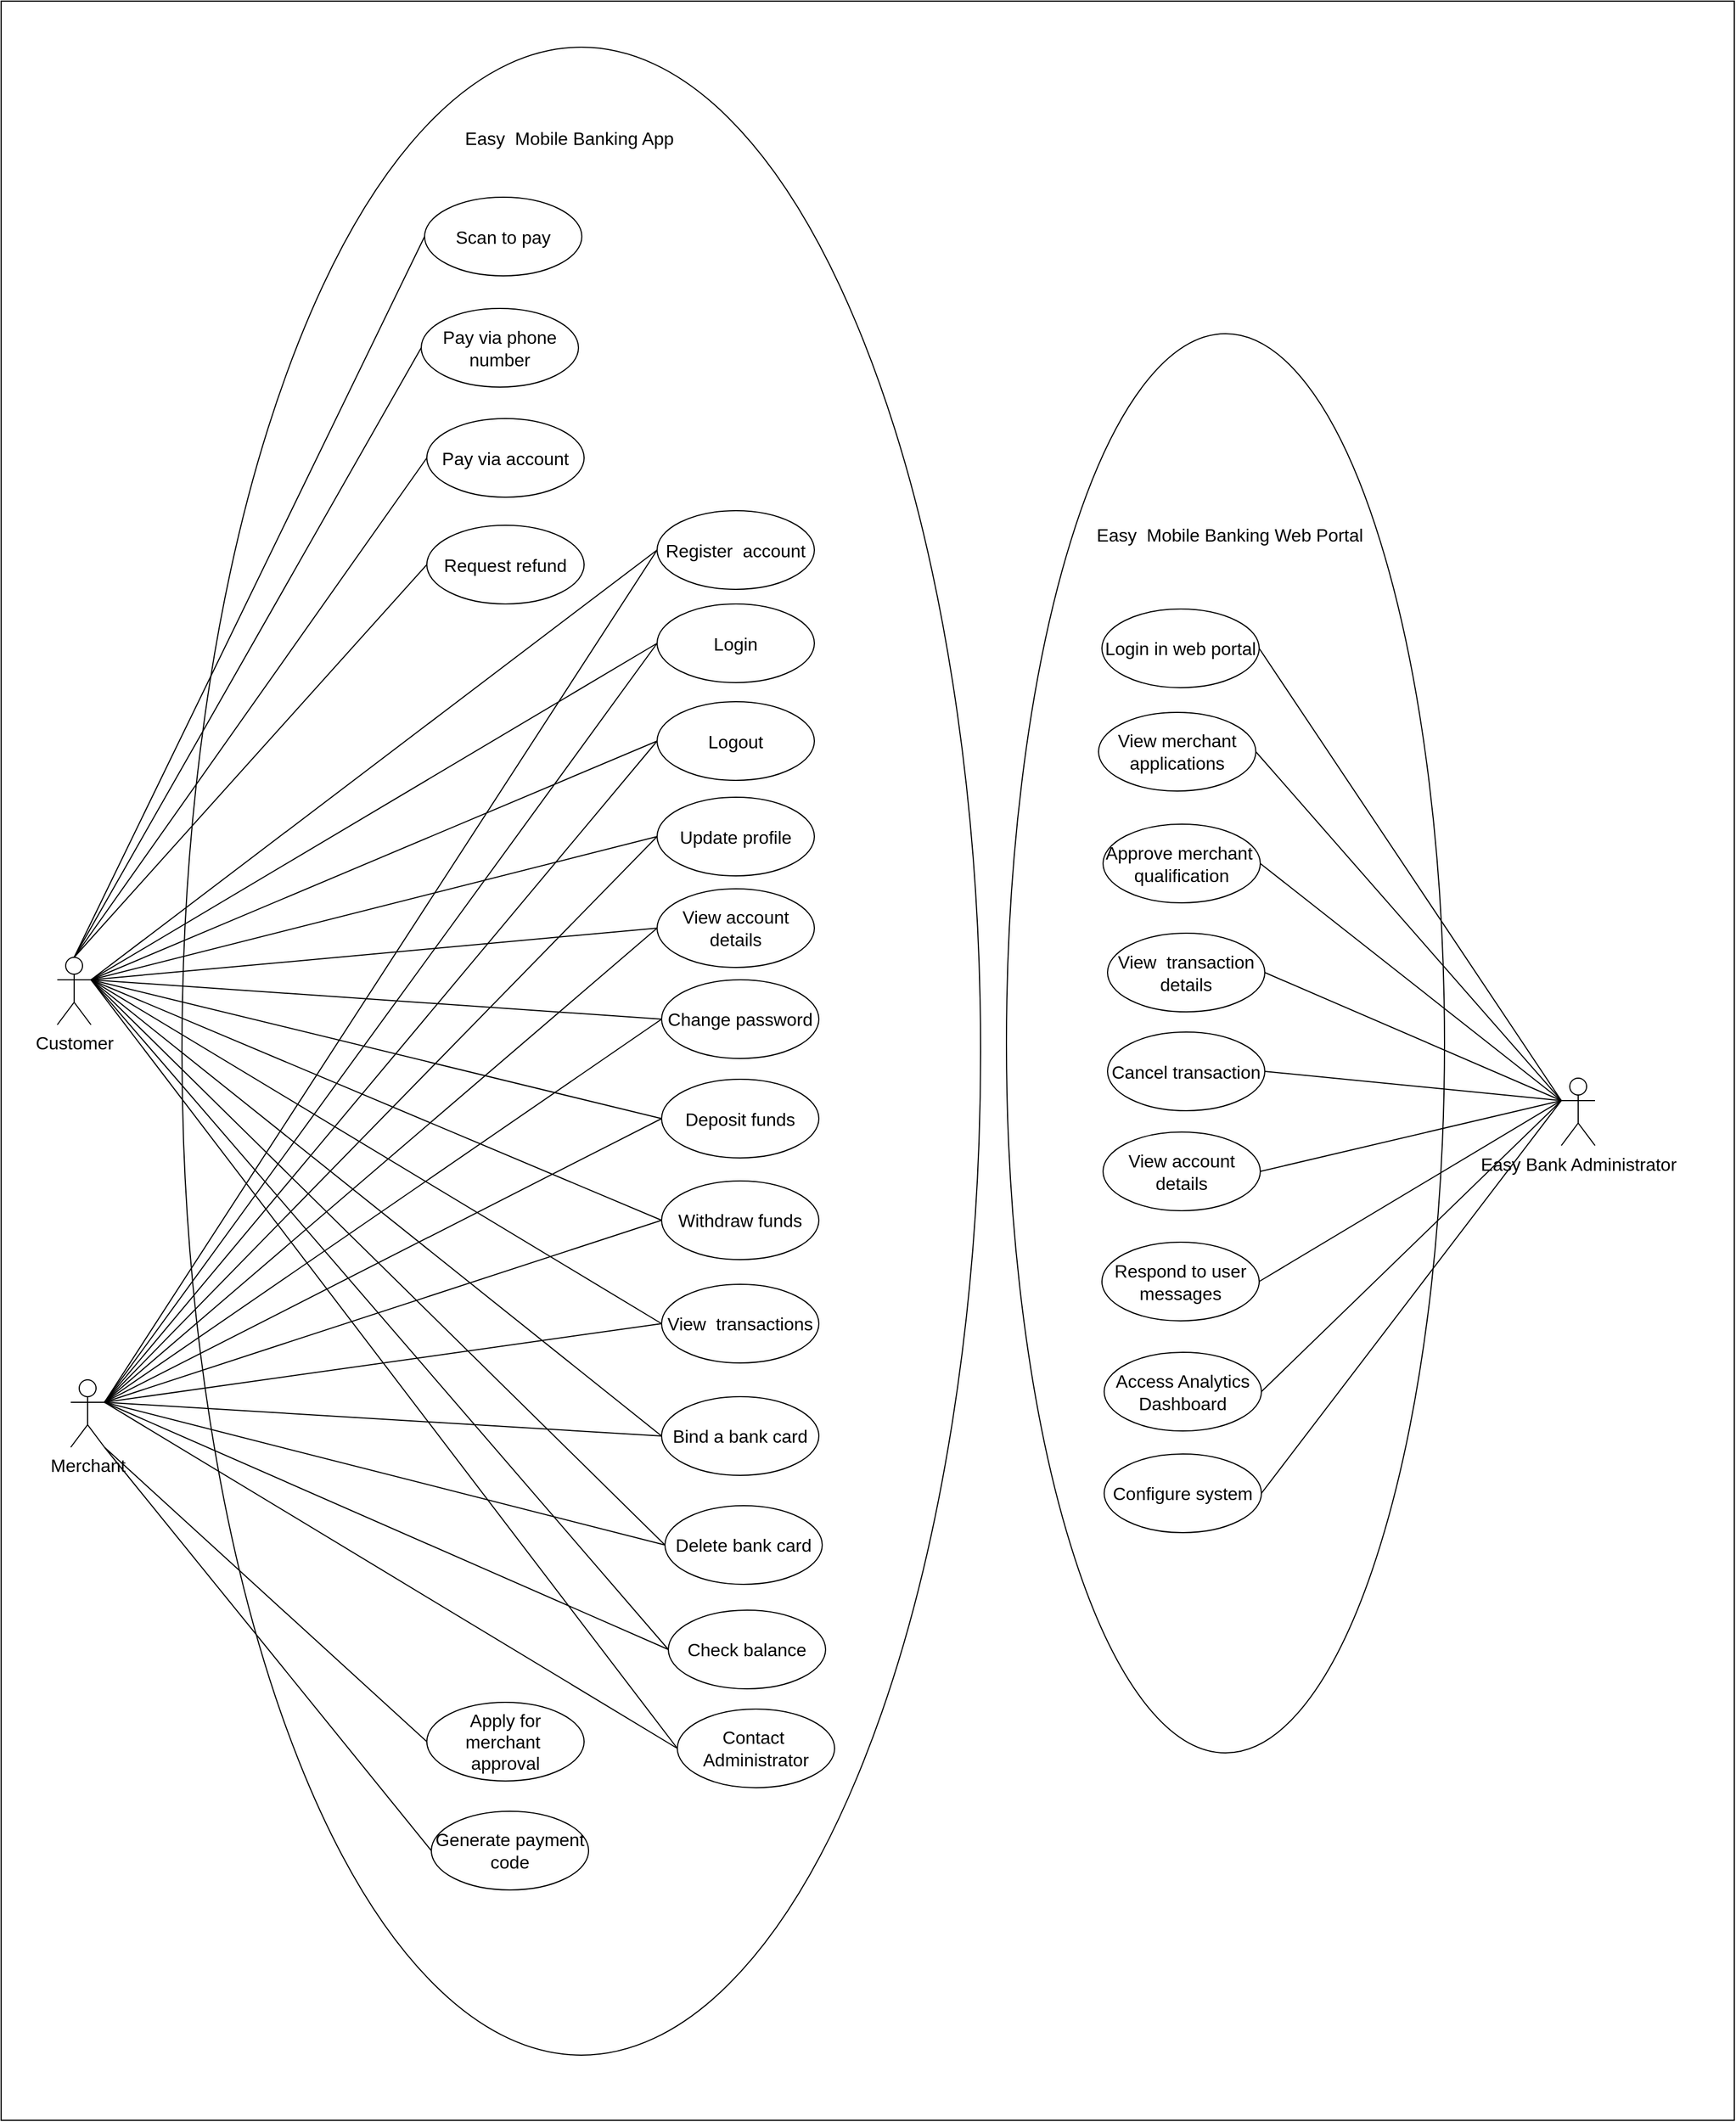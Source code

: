 <mxfile version="22.1.5" type="github">
  <diagram name="第 1 页" id="PlmpWAG4g_E5hHEfSpob">
    <mxGraphModel dx="3691" dy="2302" grid="1" gridSize="10" guides="1" tooltips="1" connect="1" arrows="1" fold="1" page="1" pageScale="1" pageWidth="827" pageHeight="1169" math="0" shadow="0">
      <root>
        <mxCell id="0" />
        <mxCell id="1" parent="0" />
        <mxCell id="mj8mx3WOxHfb9-nR4hlp-1" value="" style="rounded=0;whiteSpace=wrap;html=1;" vertex="1" parent="1">
          <mxGeometry x="-913" y="-574" width="1543" height="1886" as="geometry" />
        </mxCell>
        <mxCell id="mj8mx3WOxHfb9-nR4hlp-2" value="" style="ellipse;whiteSpace=wrap;html=1;fontSize=16;" vertex="1" parent="1">
          <mxGeometry x="-18" y="-278" width="390" height="1263" as="geometry" />
        </mxCell>
        <mxCell id="mj8mx3WOxHfb9-nR4hlp-3" value="" style="ellipse;whiteSpace=wrap;html=1;fontSize=16;" vertex="1" parent="1">
          <mxGeometry x="-752" y="-533" width="711" height="1787" as="geometry" />
        </mxCell>
        <mxCell id="mj8mx3WOxHfb9-nR4hlp-4" style="edgeStyle=none;shape=connector;curved=1;rounded=0;orthogonalLoop=1;jettySize=auto;html=1;exitX=0.5;exitY=0;exitDx=0;exitDy=0;exitPerimeter=0;entryX=0;entryY=0.5;entryDx=0;entryDy=0;labelBackgroundColor=default;strokeColor=default;align=center;verticalAlign=middle;fontFamily=Helvetica;fontSize=12;fontColor=default;endArrow=none;endFill=0;startSize=8;endSize=8;" edge="1" parent="1" source="mj8mx3WOxHfb9-nR4hlp-20" target="mj8mx3WOxHfb9-nR4hlp-55">
          <mxGeometry relative="1" as="geometry" />
        </mxCell>
        <mxCell id="mj8mx3WOxHfb9-nR4hlp-5" style="edgeStyle=none;shape=connector;curved=1;rounded=0;orthogonalLoop=1;jettySize=auto;html=1;exitX=0.5;exitY=0;exitDx=0;exitDy=0;exitPerimeter=0;entryX=0;entryY=0.5;entryDx=0;entryDy=0;labelBackgroundColor=default;strokeColor=default;align=center;verticalAlign=middle;fontFamily=Helvetica;fontSize=12;fontColor=default;endArrow=none;endFill=0;startSize=8;endSize=8;" edge="1" parent="1" source="mj8mx3WOxHfb9-nR4hlp-20" target="mj8mx3WOxHfb9-nR4hlp-58">
          <mxGeometry relative="1" as="geometry" />
        </mxCell>
        <mxCell id="mj8mx3WOxHfb9-nR4hlp-6" style="edgeStyle=none;shape=connector;curved=1;rounded=0;orthogonalLoop=1;jettySize=auto;html=1;exitX=0.5;exitY=0;exitDx=0;exitDy=0;exitPerimeter=0;entryX=0;entryY=0.5;entryDx=0;entryDy=0;labelBackgroundColor=default;strokeColor=default;align=center;verticalAlign=middle;fontFamily=Helvetica;fontSize=12;fontColor=default;endArrow=none;endFill=0;startSize=8;endSize=8;" edge="1" parent="1" source="mj8mx3WOxHfb9-nR4hlp-20" target="mj8mx3WOxHfb9-nR4hlp-62">
          <mxGeometry relative="1" as="geometry" />
        </mxCell>
        <mxCell id="mj8mx3WOxHfb9-nR4hlp-7" style="edgeStyle=none;shape=connector;curved=1;rounded=0;orthogonalLoop=1;jettySize=auto;html=1;exitX=1;exitY=0.333;exitDx=0;exitDy=0;exitPerimeter=0;entryX=0;entryY=0.5;entryDx=0;entryDy=0;labelBackgroundColor=default;strokeColor=default;align=center;verticalAlign=middle;fontFamily=Helvetica;fontSize=12;fontColor=default;endArrow=none;endFill=0;startSize=8;endSize=8;" edge="1" parent="1" source="mj8mx3WOxHfb9-nR4hlp-20" target="mj8mx3WOxHfb9-nR4hlp-46">
          <mxGeometry relative="1" as="geometry" />
        </mxCell>
        <mxCell id="mj8mx3WOxHfb9-nR4hlp-8" style="edgeStyle=none;shape=connector;curved=1;rounded=0;orthogonalLoop=1;jettySize=auto;html=1;exitX=1;exitY=0.333;exitDx=0;exitDy=0;exitPerimeter=0;entryX=0;entryY=0.5;entryDx=0;entryDy=0;labelBackgroundColor=default;strokeColor=default;align=center;verticalAlign=middle;fontFamily=Helvetica;fontSize=12;fontColor=default;endArrow=none;endFill=0;startSize=8;endSize=8;" edge="1" parent="1" source="mj8mx3WOxHfb9-nR4hlp-20" target="mj8mx3WOxHfb9-nR4hlp-47">
          <mxGeometry relative="1" as="geometry" />
        </mxCell>
        <mxCell id="mj8mx3WOxHfb9-nR4hlp-9" style="edgeStyle=none;shape=connector;curved=1;rounded=0;orthogonalLoop=1;jettySize=auto;html=1;exitX=1;exitY=0.333;exitDx=0;exitDy=0;exitPerimeter=0;entryX=0;entryY=0.5;entryDx=0;entryDy=0;labelBackgroundColor=default;strokeColor=default;align=center;verticalAlign=middle;fontFamily=Helvetica;fontSize=12;fontColor=default;endArrow=none;endFill=0;startSize=8;endSize=8;" edge="1" parent="1" source="mj8mx3WOxHfb9-nR4hlp-20" target="mj8mx3WOxHfb9-nR4hlp-48">
          <mxGeometry relative="1" as="geometry" />
        </mxCell>
        <mxCell id="mj8mx3WOxHfb9-nR4hlp-10" style="edgeStyle=none;shape=connector;curved=1;rounded=0;orthogonalLoop=1;jettySize=auto;html=1;exitX=1;exitY=0.333;exitDx=0;exitDy=0;exitPerimeter=0;entryX=0;entryY=0.5;entryDx=0;entryDy=0;labelBackgroundColor=default;strokeColor=default;align=center;verticalAlign=middle;fontFamily=Helvetica;fontSize=12;fontColor=default;endArrow=none;endFill=0;startSize=8;endSize=8;" edge="1" parent="1" source="mj8mx3WOxHfb9-nR4hlp-20" target="mj8mx3WOxHfb9-nR4hlp-49">
          <mxGeometry relative="1" as="geometry" />
        </mxCell>
        <mxCell id="mj8mx3WOxHfb9-nR4hlp-11" style="edgeStyle=none;shape=connector;curved=1;rounded=0;orthogonalLoop=1;jettySize=auto;html=1;exitX=1;exitY=0.333;exitDx=0;exitDy=0;exitPerimeter=0;entryX=0;entryY=0.5;entryDx=0;entryDy=0;labelBackgroundColor=default;strokeColor=default;align=center;verticalAlign=middle;fontFamily=Helvetica;fontSize=12;fontColor=default;endArrow=none;endFill=0;startSize=8;endSize=8;" edge="1" parent="1" source="mj8mx3WOxHfb9-nR4hlp-20" target="mj8mx3WOxHfb9-nR4hlp-50">
          <mxGeometry relative="1" as="geometry" />
        </mxCell>
        <mxCell id="mj8mx3WOxHfb9-nR4hlp-12" style="edgeStyle=none;shape=connector;curved=1;rounded=0;orthogonalLoop=1;jettySize=auto;html=1;exitX=1;exitY=0.333;exitDx=0;exitDy=0;exitPerimeter=0;entryX=0;entryY=0.5;entryDx=0;entryDy=0;labelBackgroundColor=default;strokeColor=default;align=center;verticalAlign=middle;fontFamily=Helvetica;fontSize=12;fontColor=default;endArrow=none;endFill=0;startSize=8;endSize=8;" edge="1" parent="1" source="mj8mx3WOxHfb9-nR4hlp-20" target="mj8mx3WOxHfb9-nR4hlp-51">
          <mxGeometry relative="1" as="geometry" />
        </mxCell>
        <mxCell id="mj8mx3WOxHfb9-nR4hlp-13" style="edgeStyle=none;shape=connector;curved=1;rounded=0;orthogonalLoop=1;jettySize=auto;html=1;exitX=1;exitY=0.333;exitDx=0;exitDy=0;exitPerimeter=0;entryX=0;entryY=0.5;entryDx=0;entryDy=0;labelBackgroundColor=default;strokeColor=default;align=center;verticalAlign=middle;fontFamily=Helvetica;fontSize=12;fontColor=default;endArrow=none;endFill=0;startSize=8;endSize=8;" edge="1" parent="1" source="mj8mx3WOxHfb9-nR4hlp-20" target="mj8mx3WOxHfb9-nR4hlp-52">
          <mxGeometry relative="1" as="geometry" />
        </mxCell>
        <mxCell id="mj8mx3WOxHfb9-nR4hlp-14" style="edgeStyle=none;shape=connector;curved=1;rounded=0;orthogonalLoop=1;jettySize=auto;html=1;exitX=1;exitY=0.333;exitDx=0;exitDy=0;exitPerimeter=0;entryX=0;entryY=0.5;entryDx=0;entryDy=0;labelBackgroundColor=default;strokeColor=default;align=center;verticalAlign=middle;fontFamily=Helvetica;fontSize=12;fontColor=default;endArrow=none;endFill=0;startSize=8;endSize=8;" edge="1" parent="1" source="mj8mx3WOxHfb9-nR4hlp-20" target="mj8mx3WOxHfb9-nR4hlp-53">
          <mxGeometry relative="1" as="geometry" />
        </mxCell>
        <mxCell id="mj8mx3WOxHfb9-nR4hlp-15" style="edgeStyle=none;shape=connector;curved=1;rounded=0;orthogonalLoop=1;jettySize=auto;html=1;exitX=1;exitY=0.333;exitDx=0;exitDy=0;exitPerimeter=0;entryX=0;entryY=0.5;entryDx=0;entryDy=0;labelBackgroundColor=default;strokeColor=default;align=center;verticalAlign=middle;fontFamily=Helvetica;fontSize=12;fontColor=default;endArrow=none;endFill=0;startSize=8;endSize=8;" edge="1" parent="1" source="mj8mx3WOxHfb9-nR4hlp-20" target="mj8mx3WOxHfb9-nR4hlp-60">
          <mxGeometry relative="1" as="geometry" />
        </mxCell>
        <mxCell id="mj8mx3WOxHfb9-nR4hlp-16" style="edgeStyle=none;shape=connector;curved=1;rounded=0;orthogonalLoop=1;jettySize=auto;html=1;exitX=1;exitY=0.333;exitDx=0;exitDy=0;exitPerimeter=0;entryX=0;entryY=0.5;entryDx=0;entryDy=0;labelBackgroundColor=default;strokeColor=default;align=center;verticalAlign=middle;fontFamily=Helvetica;fontSize=12;fontColor=default;endArrow=none;endFill=0;startSize=8;endSize=8;" edge="1" parent="1" source="mj8mx3WOxHfb9-nR4hlp-20" target="mj8mx3WOxHfb9-nR4hlp-61">
          <mxGeometry relative="1" as="geometry" />
        </mxCell>
        <mxCell id="mj8mx3WOxHfb9-nR4hlp-17" style="edgeStyle=none;shape=connector;curved=1;rounded=0;orthogonalLoop=1;jettySize=auto;html=1;exitX=1;exitY=0.333;exitDx=0;exitDy=0;exitPerimeter=0;entryX=0;entryY=0.5;entryDx=0;entryDy=0;labelBackgroundColor=default;strokeColor=default;align=center;verticalAlign=middle;fontFamily=Helvetica;fontSize=12;fontColor=default;endArrow=none;endFill=0;startSize=8;endSize=8;" edge="1" parent="1" source="mj8mx3WOxHfb9-nR4hlp-20" target="mj8mx3WOxHfb9-nR4hlp-64">
          <mxGeometry relative="1" as="geometry" />
        </mxCell>
        <mxCell id="mj8mx3WOxHfb9-nR4hlp-18" style="rounded=0;orthogonalLoop=1;jettySize=auto;html=1;exitX=1;exitY=0.333;exitDx=0;exitDy=0;exitPerimeter=0;entryX=0;entryY=0.5;entryDx=0;entryDy=0;endArrow=none;endFill=0;" edge="1" parent="1" source="mj8mx3WOxHfb9-nR4hlp-20" target="mj8mx3WOxHfb9-nR4hlp-73">
          <mxGeometry relative="1" as="geometry" />
        </mxCell>
        <mxCell id="mj8mx3WOxHfb9-nR4hlp-19" style="edgeStyle=none;shape=connector;curved=1;rounded=0;orthogonalLoop=1;jettySize=auto;html=1;exitX=1;exitY=0.333;exitDx=0;exitDy=0;exitPerimeter=0;entryX=0;entryY=0.5;entryDx=0;entryDy=0;labelBackgroundColor=default;strokeColor=default;align=center;verticalAlign=middle;fontFamily=Helvetica;fontSize=12;fontColor=default;endArrow=none;endFill=0;startSize=8;endSize=8;" edge="1" parent="1" source="mj8mx3WOxHfb9-nR4hlp-20" target="mj8mx3WOxHfb9-nR4hlp-77">
          <mxGeometry relative="1" as="geometry" />
        </mxCell>
        <mxCell id="mj8mx3WOxHfb9-nR4hlp-20" value="Customer" style="shape=umlActor;verticalLabelPosition=bottom;verticalAlign=top;html=1;fontSize=16;" vertex="1" parent="1">
          <mxGeometry x="-863" y="277" width="30" height="60" as="geometry" />
        </mxCell>
        <mxCell id="mj8mx3WOxHfb9-nR4hlp-21" style="edgeStyle=none;shape=connector;curved=1;rounded=0;orthogonalLoop=1;jettySize=auto;html=1;exitX=1;exitY=0.333;exitDx=0;exitDy=0;exitPerimeter=0;entryX=0;entryY=0.5;entryDx=0;entryDy=0;labelBackgroundColor=default;strokeColor=default;align=center;verticalAlign=middle;fontFamily=Helvetica;fontSize=12;fontColor=default;endArrow=none;endFill=0;startSize=8;endSize=8;" edge="1" parent="1" source="mj8mx3WOxHfb9-nR4hlp-35" target="mj8mx3WOxHfb9-nR4hlp-46">
          <mxGeometry relative="1" as="geometry" />
        </mxCell>
        <mxCell id="mj8mx3WOxHfb9-nR4hlp-22" style="edgeStyle=none;shape=connector;curved=1;rounded=0;orthogonalLoop=1;jettySize=auto;html=1;exitX=1;exitY=0.333;exitDx=0;exitDy=0;exitPerimeter=0;entryX=0;entryY=0.5;entryDx=0;entryDy=0;labelBackgroundColor=default;strokeColor=default;align=center;verticalAlign=middle;fontFamily=Helvetica;fontSize=12;fontColor=default;endArrow=none;endFill=0;startSize=8;endSize=8;" edge="1" parent="1" source="mj8mx3WOxHfb9-nR4hlp-35" target="mj8mx3WOxHfb9-nR4hlp-47">
          <mxGeometry relative="1" as="geometry" />
        </mxCell>
        <mxCell id="mj8mx3WOxHfb9-nR4hlp-23" style="edgeStyle=none;shape=connector;curved=1;rounded=0;orthogonalLoop=1;jettySize=auto;html=1;exitX=1;exitY=0.333;exitDx=0;exitDy=0;exitPerimeter=0;entryX=0;entryY=0.5;entryDx=0;entryDy=0;labelBackgroundColor=default;strokeColor=default;align=center;verticalAlign=middle;fontFamily=Helvetica;fontSize=12;fontColor=default;endArrow=none;endFill=0;startSize=8;endSize=8;" edge="1" parent="1" source="mj8mx3WOxHfb9-nR4hlp-35" target="mj8mx3WOxHfb9-nR4hlp-48">
          <mxGeometry relative="1" as="geometry" />
        </mxCell>
        <mxCell id="mj8mx3WOxHfb9-nR4hlp-24" style="edgeStyle=none;shape=connector;curved=1;rounded=0;orthogonalLoop=1;jettySize=auto;html=1;exitX=1;exitY=0.333;exitDx=0;exitDy=0;exitPerimeter=0;entryX=0;entryY=0.5;entryDx=0;entryDy=0;labelBackgroundColor=default;strokeColor=default;align=center;verticalAlign=middle;fontFamily=Helvetica;fontSize=12;fontColor=default;endArrow=none;endFill=0;startSize=8;endSize=8;" edge="1" parent="1" source="mj8mx3WOxHfb9-nR4hlp-35" target="mj8mx3WOxHfb9-nR4hlp-49">
          <mxGeometry relative="1" as="geometry" />
        </mxCell>
        <mxCell id="mj8mx3WOxHfb9-nR4hlp-25" style="edgeStyle=none;shape=connector;curved=1;rounded=0;orthogonalLoop=1;jettySize=auto;html=1;exitX=1;exitY=0.333;exitDx=0;exitDy=0;exitPerimeter=0;entryX=0;entryY=0.5;entryDx=0;entryDy=0;labelBackgroundColor=default;strokeColor=default;align=center;verticalAlign=middle;fontFamily=Helvetica;fontSize=12;fontColor=default;endArrow=none;endFill=0;startSize=8;endSize=8;" edge="1" parent="1" source="mj8mx3WOxHfb9-nR4hlp-35" target="mj8mx3WOxHfb9-nR4hlp-50">
          <mxGeometry relative="1" as="geometry" />
        </mxCell>
        <mxCell id="mj8mx3WOxHfb9-nR4hlp-26" style="edgeStyle=none;shape=connector;curved=1;rounded=0;orthogonalLoop=1;jettySize=auto;html=1;exitX=1;exitY=0.333;exitDx=0;exitDy=0;exitPerimeter=0;labelBackgroundColor=default;strokeColor=default;align=center;verticalAlign=middle;fontFamily=Helvetica;fontSize=12;fontColor=default;endArrow=none;endFill=0;startSize=8;endSize=8;entryX=0;entryY=0.5;entryDx=0;entryDy=0;" edge="1" parent="1" source="mj8mx3WOxHfb9-nR4hlp-35" target="mj8mx3WOxHfb9-nR4hlp-51">
          <mxGeometry relative="1" as="geometry">
            <mxPoint x="-325.333" y="415.333" as="targetPoint" />
          </mxGeometry>
        </mxCell>
        <mxCell id="mj8mx3WOxHfb9-nR4hlp-27" style="edgeStyle=none;shape=connector;curved=1;rounded=0;orthogonalLoop=1;jettySize=auto;html=1;exitX=1;exitY=0.333;exitDx=0;exitDy=0;exitPerimeter=0;entryX=0;entryY=0.5;entryDx=0;entryDy=0;labelBackgroundColor=default;strokeColor=default;align=center;verticalAlign=middle;fontFamily=Helvetica;fontSize=12;fontColor=default;endArrow=none;endFill=0;startSize=8;endSize=8;" edge="1" parent="1" source="mj8mx3WOxHfb9-nR4hlp-35" target="mj8mx3WOxHfb9-nR4hlp-52">
          <mxGeometry relative="1" as="geometry" />
        </mxCell>
        <mxCell id="mj8mx3WOxHfb9-nR4hlp-28" style="edgeStyle=none;shape=connector;curved=1;rounded=0;orthogonalLoop=1;jettySize=auto;html=1;exitX=1;exitY=0.333;exitDx=0;exitDy=0;exitPerimeter=0;entryX=0;entryY=0.5;entryDx=0;entryDy=0;labelBackgroundColor=default;strokeColor=default;align=center;verticalAlign=middle;fontFamily=Helvetica;fontSize=12;fontColor=default;endArrow=none;endFill=0;startSize=8;endSize=8;" edge="1" parent="1" source="mj8mx3WOxHfb9-nR4hlp-35" target="mj8mx3WOxHfb9-nR4hlp-53">
          <mxGeometry relative="1" as="geometry" />
        </mxCell>
        <mxCell id="mj8mx3WOxHfb9-nR4hlp-29" style="edgeStyle=none;shape=connector;curved=1;rounded=0;orthogonalLoop=1;jettySize=auto;html=1;exitX=1;exitY=0.333;exitDx=0;exitDy=0;exitPerimeter=0;entryX=0;entryY=0.5;entryDx=0;entryDy=0;labelBackgroundColor=default;strokeColor=default;align=center;verticalAlign=middle;fontFamily=Helvetica;fontSize=12;fontColor=default;endArrow=none;endFill=0;startSize=8;endSize=8;" edge="1" parent="1" source="mj8mx3WOxHfb9-nR4hlp-35" target="mj8mx3WOxHfb9-nR4hlp-60">
          <mxGeometry relative="1" as="geometry" />
        </mxCell>
        <mxCell id="mj8mx3WOxHfb9-nR4hlp-30" style="edgeStyle=none;shape=connector;curved=1;rounded=0;orthogonalLoop=1;jettySize=auto;html=1;exitX=1;exitY=0.333;exitDx=0;exitDy=0;exitPerimeter=0;entryX=0;entryY=0.5;entryDx=0;entryDy=0;labelBackgroundColor=default;strokeColor=default;align=center;verticalAlign=middle;fontFamily=Helvetica;fontSize=12;fontColor=default;endArrow=none;endFill=0;startSize=8;endSize=8;" edge="1" parent="1" source="mj8mx3WOxHfb9-nR4hlp-35" target="mj8mx3WOxHfb9-nR4hlp-61">
          <mxGeometry relative="1" as="geometry" />
        </mxCell>
        <mxCell id="mj8mx3WOxHfb9-nR4hlp-31" style="edgeStyle=none;shape=connector;curved=1;rounded=0;orthogonalLoop=1;jettySize=auto;html=1;exitX=1;exitY=1;exitDx=0;exitDy=0;exitPerimeter=0;entryX=0;entryY=0.5;entryDx=0;entryDy=0;labelBackgroundColor=default;strokeColor=default;align=center;verticalAlign=middle;fontFamily=Helvetica;fontSize=12;fontColor=default;endArrow=none;endFill=0;startSize=8;endSize=8;" edge="1" parent="1" source="mj8mx3WOxHfb9-nR4hlp-35" target="mj8mx3WOxHfb9-nR4hlp-57">
          <mxGeometry relative="1" as="geometry" />
        </mxCell>
        <mxCell id="mj8mx3WOxHfb9-nR4hlp-32" style="edgeStyle=none;shape=connector;curved=1;rounded=0;orthogonalLoop=1;jettySize=auto;html=1;exitX=1;exitY=1;exitDx=0;exitDy=0;exitPerimeter=0;entryX=0;entryY=0.5;entryDx=0;entryDy=0;labelBackgroundColor=default;strokeColor=default;align=center;verticalAlign=middle;fontFamily=Helvetica;fontSize=12;fontColor=default;endArrow=none;endFill=0;startSize=8;endSize=8;" edge="1" parent="1" source="mj8mx3WOxHfb9-nR4hlp-35" target="mj8mx3WOxHfb9-nR4hlp-56">
          <mxGeometry relative="1" as="geometry" />
        </mxCell>
        <mxCell id="mj8mx3WOxHfb9-nR4hlp-33" style="edgeStyle=none;shape=connector;curved=1;rounded=0;orthogonalLoop=1;jettySize=auto;html=1;exitX=1;exitY=0.333;exitDx=0;exitDy=0;exitPerimeter=0;entryX=0;entryY=0.5;entryDx=0;entryDy=0;labelBackgroundColor=default;strokeColor=default;align=center;verticalAlign=middle;fontFamily=Helvetica;fontSize=12;fontColor=default;endArrow=none;endFill=0;startSize=8;endSize=8;" edge="1" parent="1" source="mj8mx3WOxHfb9-nR4hlp-35" target="mj8mx3WOxHfb9-nR4hlp-64">
          <mxGeometry relative="1" as="geometry" />
        </mxCell>
        <mxCell id="mj8mx3WOxHfb9-nR4hlp-34" style="edgeStyle=none;shape=connector;curved=1;rounded=0;orthogonalLoop=1;jettySize=auto;html=1;exitX=1;exitY=0.333;exitDx=0;exitDy=0;exitPerimeter=0;entryX=0;entryY=0.5;entryDx=0;entryDy=0;labelBackgroundColor=default;strokeColor=default;align=center;verticalAlign=middle;fontFamily=Helvetica;fontSize=12;fontColor=default;endArrow=none;endFill=0;startSize=8;endSize=8;" edge="1" parent="1" source="mj8mx3WOxHfb9-nR4hlp-35" target="mj8mx3WOxHfb9-nR4hlp-77">
          <mxGeometry relative="1" as="geometry" />
        </mxCell>
        <mxCell id="mj8mx3WOxHfb9-nR4hlp-35" value="Merchant" style="shape=umlActor;verticalLabelPosition=bottom;verticalAlign=top;html=1;fontSize=16;" vertex="1" parent="1">
          <mxGeometry x="-851" y="653" width="30" height="60" as="geometry" />
        </mxCell>
        <mxCell id="mj8mx3WOxHfb9-nR4hlp-36" style="edgeStyle=none;shape=connector;curved=1;rounded=0;orthogonalLoop=1;jettySize=auto;html=1;exitX=0;exitY=0.333;exitDx=0;exitDy=0;exitPerimeter=0;entryX=1;entryY=0.5;entryDx=0;entryDy=0;labelBackgroundColor=default;strokeColor=default;align=center;verticalAlign=middle;fontFamily=Helvetica;fontSize=12;fontColor=default;endArrow=none;endFill=0;startSize=8;endSize=8;" edge="1" parent="1" source="mj8mx3WOxHfb9-nR4hlp-44" target="mj8mx3WOxHfb9-nR4hlp-71">
          <mxGeometry relative="1" as="geometry" />
        </mxCell>
        <mxCell id="mj8mx3WOxHfb9-nR4hlp-37" style="edgeStyle=none;shape=connector;curved=1;rounded=0;orthogonalLoop=1;jettySize=auto;html=1;exitX=0;exitY=0.333;exitDx=0;exitDy=0;exitPerimeter=0;entryX=1;entryY=0.5;entryDx=0;entryDy=0;labelBackgroundColor=default;strokeColor=default;align=center;verticalAlign=middle;fontFamily=Helvetica;fontSize=12;fontColor=default;endArrow=none;endFill=0;startSize=8;endSize=8;" edge="1" parent="1" source="mj8mx3WOxHfb9-nR4hlp-44" target="mj8mx3WOxHfb9-nR4hlp-65">
          <mxGeometry relative="1" as="geometry" />
        </mxCell>
        <mxCell id="mj8mx3WOxHfb9-nR4hlp-38" style="edgeStyle=none;shape=connector;curved=1;rounded=0;orthogonalLoop=1;jettySize=auto;html=1;exitX=0;exitY=0.333;exitDx=0;exitDy=0;exitPerimeter=0;entryX=1;entryY=0.5;entryDx=0;entryDy=0;labelBackgroundColor=default;strokeColor=default;align=center;verticalAlign=middle;fontFamily=Helvetica;fontSize=12;fontColor=default;endArrow=none;endFill=0;startSize=8;endSize=8;" edge="1" parent="1" source="mj8mx3WOxHfb9-nR4hlp-44" target="mj8mx3WOxHfb9-nR4hlp-66">
          <mxGeometry relative="1" as="geometry" />
        </mxCell>
        <mxCell id="mj8mx3WOxHfb9-nR4hlp-39" style="edgeStyle=none;shape=connector;curved=1;rounded=0;orthogonalLoop=1;jettySize=auto;html=1;exitX=0;exitY=0.333;exitDx=0;exitDy=0;exitPerimeter=0;entryX=1;entryY=0.5;entryDx=0;entryDy=0;labelBackgroundColor=default;strokeColor=default;align=center;verticalAlign=middle;fontFamily=Helvetica;fontSize=12;fontColor=default;endArrow=none;endFill=0;startSize=8;endSize=8;" edge="1" parent="1" source="mj8mx3WOxHfb9-nR4hlp-44" target="mj8mx3WOxHfb9-nR4hlp-72">
          <mxGeometry relative="1" as="geometry" />
        </mxCell>
        <mxCell id="mj8mx3WOxHfb9-nR4hlp-40" style="edgeStyle=none;shape=connector;curved=1;rounded=0;orthogonalLoop=1;jettySize=auto;html=1;exitX=0;exitY=0.333;exitDx=0;exitDy=0;exitPerimeter=0;entryX=1;entryY=0.5;entryDx=0;entryDy=0;labelBackgroundColor=default;strokeColor=default;align=center;verticalAlign=middle;fontFamily=Helvetica;fontSize=12;fontColor=default;endArrow=none;endFill=0;startSize=8;endSize=8;" edge="1" parent="1" source="mj8mx3WOxHfb9-nR4hlp-44" target="mj8mx3WOxHfb9-nR4hlp-70">
          <mxGeometry relative="1" as="geometry" />
        </mxCell>
        <mxCell id="mj8mx3WOxHfb9-nR4hlp-41" style="edgeStyle=none;shape=connector;curved=1;rounded=0;orthogonalLoop=1;jettySize=auto;html=1;exitX=0;exitY=0.333;exitDx=0;exitDy=0;exitPerimeter=0;entryX=1;entryY=0.5;entryDx=0;entryDy=0;labelBackgroundColor=default;strokeColor=default;align=center;verticalAlign=middle;fontFamily=Helvetica;fontSize=12;fontColor=default;endArrow=none;endFill=0;startSize=8;endSize=8;" edge="1" parent="1" source="mj8mx3WOxHfb9-nR4hlp-44" target="mj8mx3WOxHfb9-nR4hlp-67">
          <mxGeometry relative="1" as="geometry" />
        </mxCell>
        <mxCell id="mj8mx3WOxHfb9-nR4hlp-42" style="edgeStyle=none;shape=connector;curved=1;rounded=0;orthogonalLoop=1;jettySize=auto;html=1;exitX=0;exitY=0.333;exitDx=0;exitDy=0;exitPerimeter=0;entryX=1;entryY=0.5;entryDx=0;entryDy=0;labelBackgroundColor=default;strokeColor=default;align=center;verticalAlign=middle;fontFamily=Helvetica;fontSize=12;fontColor=default;endArrow=none;endFill=0;startSize=8;endSize=8;" edge="1" parent="1" source="mj8mx3WOxHfb9-nR4hlp-44" target="mj8mx3WOxHfb9-nR4hlp-68">
          <mxGeometry relative="1" as="geometry" />
        </mxCell>
        <mxCell id="mj8mx3WOxHfb9-nR4hlp-43" style="edgeStyle=none;shape=connector;curved=1;rounded=0;orthogonalLoop=1;jettySize=auto;html=1;exitX=0;exitY=0.333;exitDx=0;exitDy=0;exitPerimeter=0;entryX=1;entryY=0.5;entryDx=0;entryDy=0;labelBackgroundColor=default;strokeColor=default;align=center;verticalAlign=middle;fontFamily=Helvetica;fontSize=12;fontColor=default;endArrow=none;endFill=0;startSize=8;endSize=8;" edge="1" parent="1" source="mj8mx3WOxHfb9-nR4hlp-44" target="mj8mx3WOxHfb9-nR4hlp-69">
          <mxGeometry relative="1" as="geometry" />
        </mxCell>
        <mxCell id="mj8mx3WOxHfb9-nR4hlp-44" value="Easy Bank Administrator" style="shape=umlActor;verticalLabelPosition=bottom;verticalAlign=top;html=1;fontSize=16;" vertex="1" parent="1">
          <mxGeometry x="476" y="384.5" width="30" height="60" as="geometry" />
        </mxCell>
        <mxCell id="mj8mx3WOxHfb9-nR4hlp-45" value="Easy&amp;nbsp; Mobile Banking App" style="text;html=1;strokeColor=none;fillColor=none;align=center;verticalAlign=middle;whiteSpace=wrap;rounded=0;fontSize=16;" vertex="1" parent="1">
          <mxGeometry x="-637" y="-512" width="460" height="120" as="geometry" />
        </mxCell>
        <mxCell id="mj8mx3WOxHfb9-nR4hlp-46" value="Register&amp;nbsp; account" style="ellipse;whiteSpace=wrap;html=1;fontSize=16;" vertex="1" parent="1">
          <mxGeometry x="-329" y="-120.5" width="140" height="70" as="geometry" />
        </mxCell>
        <mxCell id="mj8mx3WOxHfb9-nR4hlp-47" value="Login" style="ellipse;whiteSpace=wrap;html=1;fontSize=16;" vertex="1" parent="1">
          <mxGeometry x="-329" y="-37.5" width="140" height="70" as="geometry" />
        </mxCell>
        <mxCell id="mj8mx3WOxHfb9-nR4hlp-48" value="Logout" style="ellipse;whiteSpace=wrap;html=1;fontSize=16;" vertex="1" parent="1">
          <mxGeometry x="-329" y="49.5" width="140" height="70" as="geometry" />
        </mxCell>
        <mxCell id="mj8mx3WOxHfb9-nR4hlp-49" value="Update profile" style="ellipse;whiteSpace=wrap;html=1;fontSize=16;" vertex="1" parent="1">
          <mxGeometry x="-329" y="134.5" width="140" height="70" as="geometry" />
        </mxCell>
        <mxCell id="mj8mx3WOxHfb9-nR4hlp-50" value="Change password" style="ellipse;whiteSpace=wrap;html=1;fontSize=16;" vertex="1" parent="1">
          <mxGeometry x="-325" y="297" width="140" height="70" as="geometry" />
        </mxCell>
        <mxCell id="mj8mx3WOxHfb9-nR4hlp-51" value="Deposit funds" style="ellipse;whiteSpace=wrap;html=1;fontSize=16;" vertex="1" parent="1">
          <mxGeometry x="-325" y="385.5" width="140" height="70" as="geometry" />
        </mxCell>
        <mxCell id="mj8mx3WOxHfb9-nR4hlp-52" value="Withdraw funds" style="ellipse;whiteSpace=wrap;html=1;fontSize=16;" vertex="1" parent="1">
          <mxGeometry x="-325" y="476" width="140" height="70" as="geometry" />
        </mxCell>
        <mxCell id="mj8mx3WOxHfb9-nR4hlp-53" value="View&amp;nbsp; transactions" style="ellipse;whiteSpace=wrap;html=1;fontSize=16;" vertex="1" parent="1">
          <mxGeometry x="-325" y="568" width="140" height="70" as="geometry" />
        </mxCell>
        <mxCell id="mj8mx3WOxHfb9-nR4hlp-54" value="Scan to pay" style="ellipse;whiteSpace=wrap;html=1;fontSize=16;" vertex="1" parent="1">
          <mxGeometry x="-536" y="-399.5" width="140" height="70" as="geometry" />
        </mxCell>
        <mxCell id="mj8mx3WOxHfb9-nR4hlp-55" value="Pay via phone number" style="ellipse;whiteSpace=wrap;html=1;fontSize=16;" vertex="1" parent="1">
          <mxGeometry x="-539" y="-300.5" width="140" height="70" as="geometry" />
        </mxCell>
        <mxCell id="mj8mx3WOxHfb9-nR4hlp-56" value="Generate payment code" style="ellipse;whiteSpace=wrap;html=1;fontSize=16;" vertex="1" parent="1">
          <mxGeometry x="-530" y="1037" width="140" height="70" as="geometry" />
        </mxCell>
        <mxCell id="mj8mx3WOxHfb9-nR4hlp-57" value="Apply for merchant&amp;nbsp;&lt;br&gt;approval" style="ellipse;whiteSpace=wrap;html=1;fontSize=16;" vertex="1" parent="1">
          <mxGeometry x="-534" y="940" width="140" height="70" as="geometry" />
        </mxCell>
        <mxCell id="mj8mx3WOxHfb9-nR4hlp-58" value="Pay via account" style="ellipse;whiteSpace=wrap;html=1;fontSize=16;" vertex="1" parent="1">
          <mxGeometry x="-534" y="-202.5" width="140" height="70" as="geometry" />
        </mxCell>
        <mxCell id="mj8mx3WOxHfb9-nR4hlp-59" style="edgeStyle=none;curved=1;rounded=0;orthogonalLoop=1;jettySize=auto;html=1;exitX=1;exitY=1;exitDx=0;exitDy=0;fontSize=12;startSize=8;endSize=8;" edge="1" parent="1" source="mj8mx3WOxHfb9-nR4hlp-54" target="mj8mx3WOxHfb9-nR4hlp-54">
          <mxGeometry relative="1" as="geometry" />
        </mxCell>
        <mxCell id="mj8mx3WOxHfb9-nR4hlp-60" value="Bind a bank card" style="ellipse;whiteSpace=wrap;html=1;fontSize=16;" vertex="1" parent="1">
          <mxGeometry x="-325" y="668" width="140" height="70" as="geometry" />
        </mxCell>
        <mxCell id="mj8mx3WOxHfb9-nR4hlp-61" value="Check balance" style="ellipse;whiteSpace=wrap;html=1;fontSize=16;" vertex="1" parent="1">
          <mxGeometry x="-319" y="858" width="140" height="70" as="geometry" />
        </mxCell>
        <mxCell id="mj8mx3WOxHfb9-nR4hlp-62" value="Request refund" style="ellipse;whiteSpace=wrap;html=1;fontSize=16;" vertex="1" parent="1">
          <mxGeometry x="-534" y="-107.5" width="140" height="70" as="geometry" />
        </mxCell>
        <mxCell id="mj8mx3WOxHfb9-nR4hlp-63" style="edgeStyle=none;curved=1;rounded=0;orthogonalLoop=1;jettySize=auto;html=1;exitX=0;exitY=0.5;exitDx=0;exitDy=0;entryX=0.5;entryY=0;entryDx=0;entryDy=0;entryPerimeter=0;fontSize=12;startSize=8;endSize=8;endArrow=none;endFill=0;" edge="1" parent="1" source="mj8mx3WOxHfb9-nR4hlp-54" target="mj8mx3WOxHfb9-nR4hlp-20">
          <mxGeometry relative="1" as="geometry" />
        </mxCell>
        <mxCell id="mj8mx3WOxHfb9-nR4hlp-64" value="Contact&amp;nbsp; Administrator" style="ellipse;whiteSpace=wrap;html=1;fontSize=16;" vertex="1" parent="1">
          <mxGeometry x="-311" y="946" width="140" height="70" as="geometry" />
        </mxCell>
        <mxCell id="mj8mx3WOxHfb9-nR4hlp-65" value="Approve merchant&amp;nbsp; qualification" style="ellipse;whiteSpace=wrap;html=1;fontSize=16;" vertex="1" parent="1">
          <mxGeometry x="68" y="158.5" width="140" height="70" as="geometry" />
        </mxCell>
        <mxCell id="mj8mx3WOxHfb9-nR4hlp-66" value="View&amp;nbsp; transaction details" style="ellipse;whiteSpace=wrap;html=1;fontSize=16;" vertex="1" parent="1">
          <mxGeometry x="72" y="255.5" width="140" height="70" as="geometry" />
        </mxCell>
        <mxCell id="mj8mx3WOxHfb9-nR4hlp-67" value="Respond to user messages" style="ellipse;whiteSpace=wrap;html=1;fontSize=16;" vertex="1" parent="1">
          <mxGeometry x="67" y="530.5" width="140" height="70" as="geometry" />
        </mxCell>
        <mxCell id="mj8mx3WOxHfb9-nR4hlp-68" value="Access Analytics Dashboard" style="ellipse;whiteSpace=wrap;html=1;fontSize=16;" vertex="1" parent="1">
          <mxGeometry x="69" y="628.5" width="140" height="70" as="geometry" />
        </mxCell>
        <mxCell id="mj8mx3WOxHfb9-nR4hlp-69" value="Configure system" style="ellipse;whiteSpace=wrap;html=1;fontSize=16;" vertex="1" parent="1">
          <mxGeometry x="69" y="719" width="140" height="70" as="geometry" />
        </mxCell>
        <mxCell id="mj8mx3WOxHfb9-nR4hlp-70" value="View&amp;nbsp;account details" style="ellipse;whiteSpace=wrap;html=1;fontSize=16;" vertex="1" parent="1">
          <mxGeometry x="68" y="432.5" width="140" height="70" as="geometry" />
        </mxCell>
        <mxCell id="mj8mx3WOxHfb9-nR4hlp-71" value="Login in web portal" style="ellipse;whiteSpace=wrap;html=1;fontSize=16;" vertex="1" parent="1">
          <mxGeometry x="67" y="-33" width="140" height="70" as="geometry" />
        </mxCell>
        <mxCell id="mj8mx3WOxHfb9-nR4hlp-72" value="Cancel transaction" style="ellipse;whiteSpace=wrap;html=1;fontSize=16;" vertex="1" parent="1">
          <mxGeometry x="72" y="343.5" width="140" height="70" as="geometry" />
        </mxCell>
        <mxCell id="mj8mx3WOxHfb9-nR4hlp-73" value="Delete bank card" style="ellipse;whiteSpace=wrap;html=1;fontSize=16;" vertex="1" parent="1">
          <mxGeometry x="-322" y="765" width="140" height="70" as="geometry" />
        </mxCell>
        <mxCell id="mj8mx3WOxHfb9-nR4hlp-74" style="edgeStyle=none;shape=connector;rounded=0;orthogonalLoop=1;jettySize=auto;html=1;exitX=0;exitY=0.5;exitDx=0;exitDy=0;entryX=1;entryY=0.333;entryDx=0;entryDy=0;entryPerimeter=0;labelBackgroundColor=default;strokeColor=default;align=center;verticalAlign=middle;fontFamily=Helvetica;fontSize=11;fontColor=default;endArrow=none;endFill=0;" edge="1" parent="1" source="mj8mx3WOxHfb9-nR4hlp-73" target="mj8mx3WOxHfb9-nR4hlp-35">
          <mxGeometry relative="1" as="geometry" />
        </mxCell>
        <mxCell id="mj8mx3WOxHfb9-nR4hlp-75" value="View merchant applications" style="ellipse;whiteSpace=wrap;html=1;fontSize=16;" vertex="1" parent="1">
          <mxGeometry x="64" y="59" width="140" height="70" as="geometry" />
        </mxCell>
        <mxCell id="mj8mx3WOxHfb9-nR4hlp-76" style="rounded=0;orthogonalLoop=1;jettySize=auto;html=1;exitX=1;exitY=0.5;exitDx=0;exitDy=0;entryX=0;entryY=0.333;entryDx=0;entryDy=0;entryPerimeter=0;endArrow=none;fontSize=12;endFill=0;startSize=8;endSize=8;" edge="1" parent="1" source="mj8mx3WOxHfb9-nR4hlp-75" target="mj8mx3WOxHfb9-nR4hlp-44">
          <mxGeometry relative="1" as="geometry" />
        </mxCell>
        <mxCell id="mj8mx3WOxHfb9-nR4hlp-77" value="View account details" style="ellipse;whiteSpace=wrap;html=1;fontSize=16;" vertex="1" parent="1">
          <mxGeometry x="-329" y="216" width="140" height="70" as="geometry" />
        </mxCell>
        <mxCell id="mj8mx3WOxHfb9-nR4hlp-78" value="Easy&amp;nbsp; Mobile Banking Web Portal" style="text;html=1;strokeColor=none;fillColor=none;align=center;verticalAlign=middle;whiteSpace=wrap;rounded=0;fontSize=16;" vertex="1" parent="1">
          <mxGeometry x="-49" y="-159.5" width="460" height="120" as="geometry" />
        </mxCell>
      </root>
    </mxGraphModel>
  </diagram>
</mxfile>
